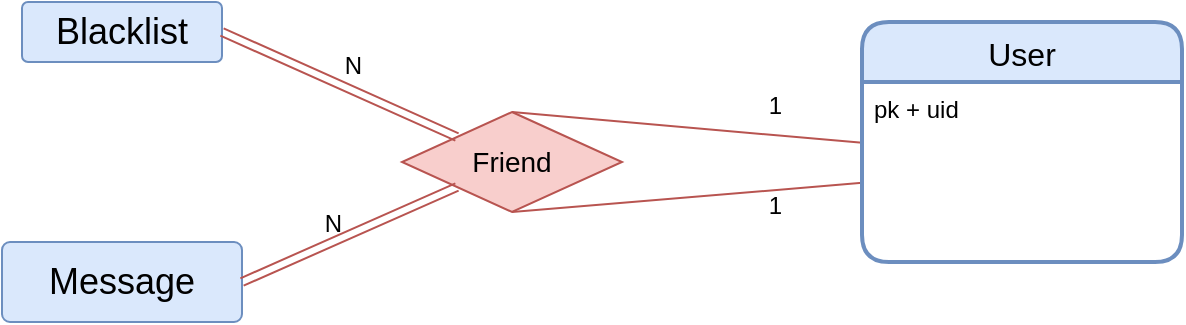 <mxfile version="14.6.13" type="device" pages="2"><diagram id="R2lEEEUBdFMjLlhIrx00" name="ER Model"><mxGraphModel dx="1350" dy="816" grid="1" gridSize="10" guides="1" tooltips="1" connect="1" arrows="1" fold="1" page="1" pageScale="1" pageWidth="850" pageHeight="1100" math="0" shadow="0" extFonts="Permanent Marker^https://fonts.googleapis.com/css?family=Permanent+Marker"><root><mxCell id="0"/><mxCell id="1" parent="0"/><mxCell id="I4NEFQ9RQVwKD7HwCRN8-28" value="&lt;font style=&quot;font-size: 14px&quot;&gt;Friend&lt;/font&gt;" style="shape=rhombus;perimeter=rhombusPerimeter;whiteSpace=wrap;html=1;align=center;fillColor=#f8cecc;strokeColor=#b85450;" parent="1" vertex="1"><mxGeometry x="340" y="265" width="110" height="50" as="geometry"/></mxCell><mxCell id="I4NEFQ9RQVwKD7HwCRN8-29" value="" style="endArrow=none;html=1;rounded=0;entryX=0.001;entryY=0.338;entryDx=0;entryDy=0;exitX=0.5;exitY=0;exitDx=0;exitDy=0;fillColor=#f8cecc;strokeColor=#b85450;entryPerimeter=0;" parent="1" source="I4NEFQ9RQVwKD7HwCRN8-28" target="ks730YYq7tZggRtnGPgR-2" edge="1"><mxGeometry relative="1" as="geometry"><mxPoint x="220" y="290" as="sourcePoint"/><mxPoint x="520" y="280" as="targetPoint"/></mxGeometry></mxCell><mxCell id="I4NEFQ9RQVwKD7HwCRN8-30" value="1" style="resizable=0;html=1;align=right;verticalAlign=bottom;" parent="I4NEFQ9RQVwKD7HwCRN8-29" connectable="0" vertex="1"><mxGeometry x="1" relative="1" as="geometry"><mxPoint x="-40" y="-10" as="offset"/></mxGeometry></mxCell><mxCell id="I4NEFQ9RQVwKD7HwCRN8-31" value="" style="endArrow=none;html=1;rounded=0;entryX=0.001;entryY=0.56;entryDx=0;entryDy=0;exitX=0.5;exitY=1;exitDx=0;exitDy=0;fillColor=#f8cecc;strokeColor=#b85450;entryPerimeter=0;" parent="1" source="I4NEFQ9RQVwKD7HwCRN8-28" target="ks730YYq7tZggRtnGPgR-2" edge="1"><mxGeometry relative="1" as="geometry"><mxPoint x="210" y="280" as="sourcePoint"/><mxPoint x="520" y="300" as="targetPoint"/></mxGeometry></mxCell><mxCell id="I4NEFQ9RQVwKD7HwCRN8-32" value="1" style="resizable=0;html=1;align=right;verticalAlign=bottom;" parent="I4NEFQ9RQVwKD7HwCRN8-31" connectable="0" vertex="1"><mxGeometry x="1" relative="1" as="geometry"><mxPoint x="-40" y="20" as="offset"/></mxGeometry></mxCell><mxCell id="I4NEFQ9RQVwKD7HwCRN8-34" value="&lt;font style=&quot;font-size: 18px&quot;&gt;Message&lt;/font&gt;" style="rounded=1;arcSize=10;whiteSpace=wrap;html=1;align=center;fillColor=#dae8fc;strokeColor=#6c8ebf;" parent="1" vertex="1"><mxGeometry x="140" y="330" width="120" height="40" as="geometry"/></mxCell><mxCell id="I4NEFQ9RQVwKD7HwCRN8-35" value="" style="shape=link;html=1;rounded=0;exitX=1;exitY=0.5;exitDx=0;exitDy=0;entryX=0;entryY=1;entryDx=0;entryDy=0;fillColor=#f8cecc;strokeColor=#b85450;" parent="1" source="I4NEFQ9RQVwKD7HwCRN8-34" target="I4NEFQ9RQVwKD7HwCRN8-28" edge="1"><mxGeometry relative="1" as="geometry"><mxPoint x="220" y="290" as="sourcePoint"/><mxPoint x="380" y="290" as="targetPoint"/></mxGeometry></mxCell><mxCell id="I4NEFQ9RQVwKD7HwCRN8-36" value="N" style="resizable=0;html=1;align=right;verticalAlign=bottom;" parent="I4NEFQ9RQVwKD7HwCRN8-35" connectable="0" vertex="1"><mxGeometry x="1" relative="1" as="geometry"><mxPoint x="-57" y="27" as="offset"/></mxGeometry></mxCell><mxCell id="I4NEFQ9RQVwKD7HwCRN8-37" value="&lt;font style=&quot;font-size: 18px&quot;&gt;Blacklist&lt;/font&gt;" style="rounded=1;arcSize=10;whiteSpace=wrap;html=1;align=center;fillColor=#dae8fc;strokeColor=#6c8ebf;" parent="1" vertex="1"><mxGeometry x="150" y="210" width="100" height="30" as="geometry"/></mxCell><mxCell id="I4NEFQ9RQVwKD7HwCRN8-38" value="" style="shape=link;html=1;rounded=0;exitX=1;exitY=0.5;exitDx=0;exitDy=0;entryX=0;entryY=0;entryDx=0;entryDy=0;fillColor=#f8cecc;strokeColor=#b85450;" parent="1" source="I4NEFQ9RQVwKD7HwCRN8-37" target="I4NEFQ9RQVwKD7HwCRN8-28" edge="1"><mxGeometry relative="1" as="geometry"><mxPoint x="250" y="317.5" as="sourcePoint"/><mxPoint x="357.5" y="260" as="targetPoint"/></mxGeometry></mxCell><mxCell id="I4NEFQ9RQVwKD7HwCRN8-39" value="N" style="resizable=0;html=1;align=right;verticalAlign=bottom;" parent="I4NEFQ9RQVwKD7HwCRN8-38" connectable="0" vertex="1"><mxGeometry x="1" relative="1" as="geometry"><mxPoint x="-47" y="-27" as="offset"/></mxGeometry></mxCell><mxCell id="ks730YYq7tZggRtnGPgR-1" value="User" style="swimlane;childLayout=stackLayout;horizontal=1;startSize=30;horizontalStack=0;rounded=1;fontSize=16;fontStyle=0;strokeWidth=2;resizeParent=0;resizeLast=1;shadow=0;dashed=0;align=center;fillColor=#dae8fc;strokeColor=#6c8ebf;" parent="1" vertex="1"><mxGeometry x="570" y="220" width="160" height="120" as="geometry"/></mxCell><mxCell id="ks730YYq7tZggRtnGPgR-2" value="pk + uid" style="align=left;strokeColor=none;fillColor=none;spacingLeft=4;fontSize=12;verticalAlign=top;resizable=0;rotatable=0;part=1;" parent="ks730YYq7tZggRtnGPgR-1" vertex="1"><mxGeometry y="30" width="160" height="90" as="geometry"/></mxCell></root></mxGraphModel></diagram><diagram id="WLI3l2U4-Rf6LB4kQW3G" name="ER Schema"><mxGraphModel dx="771" dy="466" grid="1" gridSize="10" guides="1" tooltips="1" connect="1" arrows="1" fold="1" page="1" pageScale="1" pageWidth="1600" pageHeight="900" math="0" shadow="0"><root><mxCell id="SqvDtNN-VOSwABpY2w20-0"/><mxCell id="SqvDtNN-VOSwABpY2w20-1" parent="SqvDtNN-VOSwABpY2w20-0"/><mxCell id="NcbgrvJCh0gBuZlMUutp-0" value="User" style="shape=table;startSize=30;container=1;collapsible=1;childLayout=tableLayout;fixedRows=1;rowLines=0;fontStyle=1;align=center;resizeLast=1;fontSize=16;fillColor=#dae8fc;strokeColor=#6c8ebf;" parent="SqvDtNN-VOSwABpY2w20-1" vertex="1"><mxGeometry x="600" y="310" width="180" height="280" as="geometry"/></mxCell><mxCell id="NcbgrvJCh0gBuZlMUutp-1" value="" style="shape=partialRectangle;collapsible=0;dropTarget=0;pointerEvents=0;fillColor=none;top=0;left=0;bottom=1;right=0;points=[[0,0.5],[1,0.5]];portConstraint=eastwest;" parent="NcbgrvJCh0gBuZlMUutp-0" vertex="1"><mxGeometry y="30" width="180" height="30" as="geometry"/></mxCell><mxCell id="NcbgrvJCh0gBuZlMUutp-2" value="PK" style="shape=partialRectangle;connectable=0;fillColor=none;top=0;left=0;bottom=0;right=0;fontStyle=1;overflow=hidden;" parent="NcbgrvJCh0gBuZlMUutp-1" vertex="1"><mxGeometry width="30" height="30" as="geometry"/></mxCell><mxCell id="NcbgrvJCh0gBuZlMUutp-3" value="u_id" style="shape=partialRectangle;connectable=0;fillColor=none;top=0;left=0;bottom=0;right=0;align=left;spacingLeft=6;fontStyle=5;overflow=hidden;" parent="NcbgrvJCh0gBuZlMUutp-1" vertex="1"><mxGeometry x="30" width="150" height="30" as="geometry"/></mxCell><mxCell id="NcbgrvJCh0gBuZlMUutp-4" value="" style="shape=partialRectangle;collapsible=0;dropTarget=0;pointerEvents=0;fillColor=none;top=0;left=0;bottom=0;right=0;points=[[0,0.5],[1,0.5]];portConstraint=eastwest;" parent="NcbgrvJCh0gBuZlMUutp-0" vertex="1"><mxGeometry y="60" width="180" height="30" as="geometry"/></mxCell><mxCell id="NcbgrvJCh0gBuZlMUutp-5" value="" style="shape=partialRectangle;connectable=0;fillColor=none;top=0;left=0;bottom=0;right=0;editable=1;overflow=hidden;" parent="NcbgrvJCh0gBuZlMUutp-4" vertex="1"><mxGeometry width="30" height="30" as="geometry"/></mxCell><mxCell id="NcbgrvJCh0gBuZlMUutp-6" value="profile" style="shape=partialRectangle;connectable=0;fillColor=none;top=0;left=0;bottom=0;right=0;align=left;spacingLeft=6;overflow=hidden;" parent="NcbgrvJCh0gBuZlMUutp-4" vertex="1"><mxGeometry x="30" width="150" height="30" as="geometry"/></mxCell><mxCell id="NcbgrvJCh0gBuZlMUutp-16" value="" style="shape=partialRectangle;collapsible=0;dropTarget=0;pointerEvents=0;fillColor=none;top=0;left=0;bottom=0;right=0;points=[[0,0.5],[1,0.5]];portConstraint=eastwest;" parent="NcbgrvJCh0gBuZlMUutp-0" vertex="1"><mxGeometry y="90" width="180" height="30" as="geometry"/></mxCell><mxCell id="NcbgrvJCh0gBuZlMUutp-17" value="" style="shape=partialRectangle;connectable=0;fillColor=none;top=0;left=0;bottom=0;right=0;editable=1;overflow=hidden;" parent="NcbgrvJCh0gBuZlMUutp-16" vertex="1"><mxGeometry width="30" height="30" as="geometry"/></mxCell><mxCell id="NcbgrvJCh0gBuZlMUutp-18" value="gender" style="shape=partialRectangle;connectable=0;fillColor=none;top=0;left=0;bottom=0;right=0;align=left;spacingLeft=6;overflow=hidden;" parent="NcbgrvJCh0gBuZlMUutp-16" vertex="1"><mxGeometry x="30" width="150" height="30" as="geometry"/></mxCell><mxCell id="NcbgrvJCh0gBuZlMUutp-7" value="" style="shape=partialRectangle;collapsible=0;dropTarget=0;pointerEvents=0;fillColor=none;top=0;left=0;bottom=0;right=0;points=[[0,0.5],[1,0.5]];portConstraint=eastwest;" parent="NcbgrvJCh0gBuZlMUutp-0" vertex="1"><mxGeometry y="120" width="180" height="30" as="geometry"/></mxCell><mxCell id="NcbgrvJCh0gBuZlMUutp-8" value="" style="shape=partialRectangle;connectable=0;fillColor=none;top=0;left=0;bottom=0;right=0;editable=1;overflow=hidden;" parent="NcbgrvJCh0gBuZlMUutp-7" vertex="1"><mxGeometry width="30" height="30" as="geometry"/></mxCell><mxCell id="NcbgrvJCh0gBuZlMUutp-9" value="email" style="shape=partialRectangle;connectable=0;fillColor=none;top=0;left=0;bottom=0;right=0;align=left;spacingLeft=6;overflow=hidden;" parent="NcbgrvJCh0gBuZlMUutp-7" vertex="1"><mxGeometry x="30" width="150" height="30" as="geometry"/></mxCell><mxCell id="NcbgrvJCh0gBuZlMUutp-10" value="" style="shape=partialRectangle;collapsible=0;dropTarget=0;pointerEvents=0;fillColor=none;top=0;left=0;bottom=0;right=0;points=[[0,0.5],[1,0.5]];portConstraint=eastwest;" parent="NcbgrvJCh0gBuZlMUutp-0" vertex="1"><mxGeometry y="150" width="180" height="30" as="geometry"/></mxCell><mxCell id="NcbgrvJCh0gBuZlMUutp-11" value="" style="shape=partialRectangle;connectable=0;fillColor=none;top=0;left=0;bottom=0;right=0;editable=1;overflow=hidden;" parent="NcbgrvJCh0gBuZlMUutp-10" vertex="1"><mxGeometry width="30" height="30" as="geometry"/></mxCell><mxCell id="NcbgrvJCh0gBuZlMUutp-12" value="password" style="shape=partialRectangle;connectable=0;fillColor=none;top=0;left=0;bottom=0;right=0;align=left;spacingLeft=6;overflow=hidden;" parent="NcbgrvJCh0gBuZlMUutp-10" vertex="1"><mxGeometry x="30" width="150" height="30" as="geometry"/></mxCell><mxCell id="NcbgrvJCh0gBuZlMUutp-256" value="" style="shape=partialRectangle;collapsible=0;dropTarget=0;pointerEvents=0;fillColor=none;top=0;left=0;bottom=0;right=0;points=[[0,0.5],[1,0.5]];portConstraint=eastwest;" parent="NcbgrvJCh0gBuZlMUutp-0" vertex="1"><mxGeometry y="180" width="180" height="30" as="geometry"/></mxCell><mxCell id="NcbgrvJCh0gBuZlMUutp-257" value="" style="shape=partialRectangle;connectable=0;fillColor=none;top=0;left=0;bottom=0;right=0;editable=1;overflow=hidden;" parent="NcbgrvJCh0gBuZlMUutp-256" vertex="1"><mxGeometry width="30" height="30" as="geometry"/></mxCell><mxCell id="NcbgrvJCh0gBuZlMUutp-258" value="brith" style="shape=partialRectangle;connectable=0;fillColor=none;top=0;left=0;bottom=0;right=0;align=left;spacingLeft=6;overflow=hidden;" parent="NcbgrvJCh0gBuZlMUutp-256" vertex="1"><mxGeometry x="30" width="150" height="30" as="geometry"/></mxCell><mxCell id="NcbgrvJCh0gBuZlMUutp-259" value="" style="shape=partialRectangle;collapsible=0;dropTarget=0;pointerEvents=0;fillColor=none;top=0;left=0;bottom=0;right=0;points=[[0,0.5],[1,0.5]];portConstraint=eastwest;" parent="NcbgrvJCh0gBuZlMUutp-0" vertex="1"><mxGeometry y="210" width="180" height="30" as="geometry"/></mxCell><mxCell id="NcbgrvJCh0gBuZlMUutp-260" value="" style="shape=partialRectangle;connectable=0;fillColor=none;top=0;left=0;bottom=0;right=0;editable=1;overflow=hidden;" parent="NcbgrvJCh0gBuZlMUutp-259" vertex="1"><mxGeometry width="30" height="30" as="geometry"/></mxCell><mxCell id="NcbgrvJCh0gBuZlMUutp-261" value="active_time" style="shape=partialRectangle;connectable=0;fillColor=none;top=0;left=0;bottom=0;right=0;align=left;spacingLeft=6;overflow=hidden;" parent="NcbgrvJCh0gBuZlMUutp-259" vertex="1"><mxGeometry x="30" width="150" height="30" as="geometry"/></mxCell><mxCell id="NcbgrvJCh0gBuZlMUutp-19" value="" style="shape=partialRectangle;collapsible=0;dropTarget=0;pointerEvents=0;fillColor=none;top=0;left=0;bottom=0;right=0;points=[[0,0.5],[1,0.5]];portConstraint=eastwest;" parent="NcbgrvJCh0gBuZlMUutp-0" vertex="1"><mxGeometry y="240" width="180" height="30" as="geometry"/></mxCell><mxCell id="NcbgrvJCh0gBuZlMUutp-20" value="" style="shape=partialRectangle;connectable=0;fillColor=none;top=0;left=0;bottom=0;right=0;editable=1;overflow=hidden;" parent="NcbgrvJCh0gBuZlMUutp-19" vertex="1"><mxGeometry width="30" height="30" as="geometry"/></mxCell><mxCell id="NcbgrvJCh0gBuZlMUutp-21" value="wishing" style="shape=partialRectangle;connectable=0;fillColor=none;top=0;left=0;bottom=0;right=0;align=left;spacingLeft=6;overflow=hidden;" parent="NcbgrvJCh0gBuZlMUutp-19" vertex="1"><mxGeometry x="30" width="150" height="30" as="geometry"/></mxCell><mxCell id="NcbgrvJCh0gBuZlMUutp-64" value="Message" style="shape=table;startSize=30;container=1;collapsible=1;childLayout=tableLayout;fixedRows=1;rowLines=0;fontStyle=1;align=center;resizeLast=1;fontSize=16;fillColor=#dae8fc;strokeColor=#6c8ebf;" parent="SqvDtNN-VOSwABpY2w20-1" vertex="1"><mxGeometry x="90" y="520" width="180" height="280" as="geometry"/></mxCell><mxCell id="NcbgrvJCh0gBuZlMUutp-65" value="" style="shape=partialRectangle;collapsible=0;dropTarget=0;pointerEvents=0;fillColor=none;top=0;left=0;bottom=1;right=0;points=[[0,0.5],[1,0.5]];portConstraint=eastwest;" parent="NcbgrvJCh0gBuZlMUutp-64" vertex="1"><mxGeometry y="30" width="180" height="30" as="geometry"/></mxCell><mxCell id="NcbgrvJCh0gBuZlMUutp-66" value="PK1" style="shape=partialRectangle;connectable=0;fillColor=none;top=0;left=0;bottom=0;right=0;fontStyle=1;overflow=hidden;" parent="NcbgrvJCh0gBuZlMUutp-65" vertex="1"><mxGeometry width="40" height="30" as="geometry"/></mxCell><mxCell id="NcbgrvJCh0gBuZlMUutp-67" value="u_id_from" style="shape=partialRectangle;connectable=0;fillColor=none;top=0;left=0;bottom=0;right=0;align=left;spacingLeft=6;fontStyle=5;overflow=hidden;" parent="NcbgrvJCh0gBuZlMUutp-65" vertex="1"><mxGeometry x="40" width="140" height="30" as="geometry"/></mxCell><mxCell id="NcbgrvJCh0gBuZlMUutp-80" value="" style="shape=partialRectangle;collapsible=0;dropTarget=0;pointerEvents=0;fillColor=none;top=0;left=0;bottom=1;right=0;points=[[0,0.5],[1,0.5]];portConstraint=eastwest;" parent="NcbgrvJCh0gBuZlMUutp-64" vertex="1"><mxGeometry y="60" width="180" height="30" as="geometry"/></mxCell><mxCell id="NcbgrvJCh0gBuZlMUutp-81" value="PK2" style="shape=partialRectangle;connectable=0;fillColor=none;top=0;left=0;bottom=0;right=0;fontStyle=1;overflow=hidden;" parent="NcbgrvJCh0gBuZlMUutp-80" vertex="1"><mxGeometry width="40" height="30" as="geometry"/></mxCell><mxCell id="NcbgrvJCh0gBuZlMUutp-82" value="u_id_to" style="shape=partialRectangle;connectable=0;fillColor=none;top=0;left=0;bottom=0;right=0;align=left;spacingLeft=6;fontStyle=5;overflow=hidden;" parent="NcbgrvJCh0gBuZlMUutp-80" vertex="1"><mxGeometry x="40" width="140" height="30" as="geometry"/></mxCell><mxCell id="NcbgrvJCh0gBuZlMUutp-68" value="" style="shape=partialRectangle;collapsible=0;dropTarget=0;pointerEvents=0;fillColor=none;top=0;left=0;bottom=0;right=0;points=[[0,0.5],[1,0.5]];portConstraint=eastwest;" parent="NcbgrvJCh0gBuZlMUutp-64" vertex="1"><mxGeometry y="90" width="180" height="30" as="geometry"/></mxCell><mxCell id="NcbgrvJCh0gBuZlMUutp-69" value="" style="shape=partialRectangle;connectable=0;fillColor=none;top=0;left=0;bottom=0;right=0;editable=1;overflow=hidden;" parent="NcbgrvJCh0gBuZlMUutp-68" vertex="1"><mxGeometry width="40" height="30" as="geometry"/></mxCell><mxCell id="NcbgrvJCh0gBuZlMUutp-70" value="content" style="shape=partialRectangle;connectable=0;fillColor=none;top=0;left=0;bottom=0;right=0;align=left;spacingLeft=6;overflow=hidden;" parent="NcbgrvJCh0gBuZlMUutp-68" vertex="1"><mxGeometry x="40" width="140" height="30" as="geometry"/></mxCell><mxCell id="NcbgrvJCh0gBuZlMUutp-71" value="" style="shape=partialRectangle;collapsible=0;dropTarget=0;pointerEvents=0;fillColor=none;top=0;left=0;bottom=0;right=0;points=[[0,0.5],[1,0.5]];portConstraint=eastwest;" parent="NcbgrvJCh0gBuZlMUutp-64" vertex="1"><mxGeometry y="120" width="180" height="30" as="geometry"/></mxCell><mxCell id="NcbgrvJCh0gBuZlMUutp-72" value="" style="shape=partialRectangle;connectable=0;fillColor=none;top=0;left=0;bottom=0;right=0;editable=1;overflow=hidden;" parent="NcbgrvJCh0gBuZlMUutp-71" vertex="1"><mxGeometry width="40" height="30" as="geometry"/></mxCell><mxCell id="NcbgrvJCh0gBuZlMUutp-73" value="type" style="shape=partialRectangle;connectable=0;fillColor=none;top=0;left=0;bottom=0;right=0;align=left;spacingLeft=6;overflow=hidden;" parent="NcbgrvJCh0gBuZlMUutp-71" vertex="1"><mxGeometry x="40" width="140" height="30" as="geometry"/></mxCell><mxCell id="NcbgrvJCh0gBuZlMUutp-74" value="" style="shape=partialRectangle;collapsible=0;dropTarget=0;pointerEvents=0;fillColor=none;top=0;left=0;bottom=0;right=0;points=[[0,0.5],[1,0.5]];portConstraint=eastwest;" parent="NcbgrvJCh0gBuZlMUutp-64" vertex="1"><mxGeometry y="150" width="180" height="30" as="geometry"/></mxCell><mxCell id="NcbgrvJCh0gBuZlMUutp-75" value="" style="shape=partialRectangle;connectable=0;fillColor=none;top=0;left=0;bottom=0;right=0;editable=1;overflow=hidden;" parent="NcbgrvJCh0gBuZlMUutp-74" vertex="1"><mxGeometry width="40" height="30" as="geometry"/></mxCell><mxCell id="NcbgrvJCh0gBuZlMUutp-76" value="read" style="shape=partialRectangle;connectable=0;fillColor=none;top=0;left=0;bottom=0;right=0;align=left;spacingLeft=6;overflow=hidden;" parent="NcbgrvJCh0gBuZlMUutp-74" vertex="1"><mxGeometry x="40" width="140" height="30" as="geometry"/></mxCell><mxCell id="NcbgrvJCh0gBuZlMUutp-86" value="" style="shape=partialRectangle;collapsible=0;dropTarget=0;pointerEvents=0;fillColor=none;top=0;left=0;bottom=0;right=0;points=[[0,0.5],[1,0.5]];portConstraint=eastwest;" parent="NcbgrvJCh0gBuZlMUutp-64" vertex="1"><mxGeometry y="180" width="180" height="30" as="geometry"/></mxCell><mxCell id="NcbgrvJCh0gBuZlMUutp-87" value="" style="shape=partialRectangle;connectable=0;fillColor=none;top=0;left=0;bottom=0;right=0;editable=1;overflow=hidden;" parent="NcbgrvJCh0gBuZlMUutp-86" vertex="1"><mxGeometry width="40" height="30" as="geometry"/></mxCell><mxCell id="NcbgrvJCh0gBuZlMUutp-88" value="time" style="shape=partialRectangle;connectable=0;fillColor=none;top=0;left=0;bottom=0;right=0;align=left;spacingLeft=6;overflow=hidden;" parent="NcbgrvJCh0gBuZlMUutp-86" vertex="1"><mxGeometry x="40" width="140" height="30" as="geometry"/></mxCell><mxCell id="NcbgrvJCh0gBuZlMUutp-89" value="" style="shape=partialRectangle;collapsible=0;dropTarget=0;pointerEvents=0;fillColor=none;top=0;left=0;bottom=0;right=0;points=[[0,0.5],[1,0.5]];portConstraint=eastwest;" parent="NcbgrvJCh0gBuZlMUutp-64" vertex="1"><mxGeometry y="210" width="180" height="30" as="geometry"/></mxCell><mxCell id="NcbgrvJCh0gBuZlMUutp-90" value="" style="shape=partialRectangle;connectable=0;fillColor=none;top=0;left=0;bottom=0;right=0;editable=1;overflow=hidden;" parent="NcbgrvJCh0gBuZlMUutp-89" vertex="1"><mxGeometry width="40" height="30" as="geometry"/></mxCell><mxCell id="NcbgrvJCh0gBuZlMUutp-91" value="emotion_from" style="shape=partialRectangle;connectable=0;fillColor=none;top=0;left=0;bottom=0;right=0;align=left;spacingLeft=6;overflow=hidden;" parent="NcbgrvJCh0gBuZlMUutp-89" vertex="1"><mxGeometry x="40" width="140" height="30" as="geometry"/></mxCell><mxCell id="NcbgrvJCh0gBuZlMUutp-92" value="" style="shape=partialRectangle;collapsible=0;dropTarget=0;pointerEvents=0;fillColor=none;top=0;left=0;bottom=0;right=0;points=[[0,0.5],[1,0.5]];portConstraint=eastwest;" parent="NcbgrvJCh0gBuZlMUutp-64" vertex="1"><mxGeometry y="240" width="180" height="30" as="geometry"/></mxCell><mxCell id="NcbgrvJCh0gBuZlMUutp-93" value="" style="shape=partialRectangle;connectable=0;fillColor=none;top=0;left=0;bottom=0;right=0;editable=1;overflow=hidden;" parent="NcbgrvJCh0gBuZlMUutp-92" vertex="1"><mxGeometry width="40" height="30" as="geometry"/></mxCell><mxCell id="NcbgrvJCh0gBuZlMUutp-94" value="emotion_to" style="shape=partialRectangle;connectable=0;fillColor=none;top=0;left=0;bottom=0;right=0;align=left;spacingLeft=6;overflow=hidden;" parent="NcbgrvJCh0gBuZlMUutp-92" vertex="1"><mxGeometry x="40" width="140" height="30" as="geometry"/></mxCell><mxCell id="NcbgrvJCh0gBuZlMUutp-83" style="edgeStyle=orthogonalEdgeStyle;rounded=0;orthogonalLoop=1;jettySize=auto;html=1;entryX=1.004;entryY=0.044;entryDx=0;entryDy=0;entryPerimeter=0;fontSize=16;" parent="SqvDtNN-VOSwABpY2w20-1" source="NcbgrvJCh0gBuZlMUutp-1" target="EpBw1CLNG8xyuGOR39RQ-22" edge="1"><mxGeometry relative="1" as="geometry"><mxPoint x="539.28" y="346.72" as="targetPoint"/></mxGeometry></mxCell><mxCell id="NcbgrvJCh0gBuZlMUutp-84" style="edgeStyle=orthogonalEdgeStyle;rounded=0;orthogonalLoop=1;jettySize=auto;html=1;fontSize=16;entryX=1.004;entryY=0.097;entryDx=0;entryDy=0;entryPerimeter=0;" parent="SqvDtNN-VOSwABpY2w20-1" source="NcbgrvJCh0gBuZlMUutp-1" target="EpBw1CLNG8xyuGOR39RQ-22" edge="1"><mxGeometry relative="1" as="geometry"><mxPoint x="540.18" y="361.3" as="targetPoint"/></mxGeometry></mxCell><mxCell id="NcbgrvJCh0gBuZlMUutp-85" style="edgeStyle=orthogonalEdgeStyle;rounded=0;orthogonalLoop=1;jettySize=auto;html=1;entryX=1;entryY=0.5;entryDx=0;entryDy=0;fontSize=16;exitX=0;exitY=0.5;exitDx=0;exitDy=0;" parent="SqvDtNN-VOSwABpY2w20-1" source="EpBw1CLNG8xyuGOR39RQ-26" target="NcbgrvJCh0gBuZlMUutp-80" edge="1"><mxGeometry relative="1" as="geometry"><mxPoint x="360" y="355" as="sourcePoint"/><Array as="points"><mxPoint x="340" y="415"/><mxPoint x="340" y="595"/></Array></mxGeometry></mxCell><mxCell id="NcbgrvJCh0gBuZlMUutp-95" value="Blacklist" style="shape=table;startSize=30;container=1;collapsible=1;childLayout=tableLayout;fixedRows=1;rowLines=0;fontStyle=1;align=center;resizeLast=1;fontSize=16;fillColor=#dae8fc;strokeColor=#6c8ebf;" parent="SqvDtNN-VOSwABpY2w20-1" vertex="1"><mxGeometry x="90" y="340" width="180" height="160" as="geometry"/></mxCell><mxCell id="EpBw1CLNG8xyuGOR39RQ-38" value="" style="shape=partialRectangle;collapsible=0;dropTarget=0;pointerEvents=0;fillColor=none;top=0;left=0;bottom=1;right=0;points=[[0,0.5],[1,0.5]];portConstraint=eastwest;" vertex="1" parent="NcbgrvJCh0gBuZlMUutp-95"><mxGeometry y="30" width="180" height="30" as="geometry"/></mxCell><mxCell id="EpBw1CLNG8xyuGOR39RQ-39" value="PK1" style="shape=partialRectangle;connectable=0;fillColor=none;top=0;left=0;bottom=0;right=0;fontStyle=1;overflow=hidden;" vertex="1" parent="EpBw1CLNG8xyuGOR39RQ-38"><mxGeometry width="40" height="30" as="geometry"/></mxCell><mxCell id="EpBw1CLNG8xyuGOR39RQ-40" value="u_id_from" style="shape=partialRectangle;connectable=0;fillColor=none;top=0;left=0;bottom=0;right=0;align=left;spacingLeft=6;fontStyle=5;overflow=hidden;" vertex="1" parent="EpBw1CLNG8xyuGOR39RQ-38"><mxGeometry x="40" width="140" height="30" as="geometry"/></mxCell><mxCell id="NcbgrvJCh0gBuZlMUutp-96" value="" style="shape=partialRectangle;collapsible=0;dropTarget=0;pointerEvents=0;fillColor=none;top=0;left=0;bottom=1;right=0;points=[[0,0.5],[1,0.5]];portConstraint=eastwest;" parent="NcbgrvJCh0gBuZlMUutp-95" vertex="1"><mxGeometry y="60" width="180" height="30" as="geometry"/></mxCell><mxCell id="NcbgrvJCh0gBuZlMUutp-97" value="PK2" style="shape=partialRectangle;connectable=0;fillColor=none;top=0;left=0;bottom=0;right=0;fontStyle=1;overflow=hidden;" parent="NcbgrvJCh0gBuZlMUutp-96" vertex="1"><mxGeometry width="40" height="30" as="geometry"/></mxCell><mxCell id="NcbgrvJCh0gBuZlMUutp-98" value="u_id_to" style="shape=partialRectangle;connectable=0;fillColor=none;top=0;left=0;bottom=0;right=0;align=left;spacingLeft=6;fontStyle=5;overflow=hidden;" parent="NcbgrvJCh0gBuZlMUutp-96" vertex="1"><mxGeometry x="40" width="140" height="30" as="geometry"/></mxCell><mxCell id="NcbgrvJCh0gBuZlMUutp-99" value="" style="shape=partialRectangle;collapsible=0;dropTarget=0;pointerEvents=0;fillColor=none;top=0;left=0;bottom=0;right=0;points=[[0,0.5],[1,0.5]];portConstraint=eastwest;" parent="NcbgrvJCh0gBuZlMUutp-95" vertex="1"><mxGeometry y="90" width="180" height="30" as="geometry"/></mxCell><mxCell id="NcbgrvJCh0gBuZlMUutp-100" value="" style="shape=partialRectangle;connectable=0;fillColor=none;top=0;left=0;bottom=0;right=0;editable=1;overflow=hidden;" parent="NcbgrvJCh0gBuZlMUutp-99" vertex="1"><mxGeometry width="40" height="30" as="geometry"/></mxCell><mxCell id="NcbgrvJCh0gBuZlMUutp-101" value="reason" style="shape=partialRectangle;connectable=0;fillColor=none;top=0;left=0;bottom=0;right=0;align=left;spacingLeft=6;overflow=hidden;" parent="NcbgrvJCh0gBuZlMUutp-99" vertex="1"><mxGeometry x="40" width="140" height="30" as="geometry"/></mxCell><mxCell id="NcbgrvJCh0gBuZlMUutp-102" value="" style="shape=partialRectangle;collapsible=0;dropTarget=0;pointerEvents=0;fillColor=none;top=0;left=0;bottom=0;right=0;points=[[0,0.5],[1,0.5]];portConstraint=eastwest;" parent="NcbgrvJCh0gBuZlMUutp-95" vertex="1"><mxGeometry y="120" width="180" height="30" as="geometry"/></mxCell><mxCell id="NcbgrvJCh0gBuZlMUutp-103" value="" style="shape=partialRectangle;connectable=0;fillColor=none;top=0;left=0;bottom=0;right=0;editable=1;overflow=hidden;" parent="NcbgrvJCh0gBuZlMUutp-102" vertex="1"><mxGeometry width="40" height="30" as="geometry"/></mxCell><mxCell id="NcbgrvJCh0gBuZlMUutp-104" value="time" style="shape=partialRectangle;connectable=0;fillColor=none;top=0;left=0;bottom=0;right=0;align=left;spacingLeft=6;overflow=hidden;" parent="NcbgrvJCh0gBuZlMUutp-102" vertex="1"><mxGeometry x="40" width="140" height="30" as="geometry"/></mxCell><mxCell id="NcbgrvJCh0gBuZlMUutp-108" style="edgeStyle=orthogonalEdgeStyle;rounded=0;orthogonalLoop=1;jettySize=auto;html=1;fontSize=16;exitX=0;exitY=0.5;exitDx=0;exitDy=0;" parent="SqvDtNN-VOSwABpY2w20-1" source="EpBw1CLNG8xyuGOR39RQ-23" target="EpBw1CLNG8xyuGOR39RQ-38" edge="1"><mxGeometry relative="1" as="geometry"><mxPoint x="360" y="355" as="sourcePoint"/></mxGeometry></mxCell><mxCell id="NcbgrvJCh0gBuZlMUutp-109" value="Animal" style="shape=table;startSize=30;container=1;collapsible=1;childLayout=tableLayout;fixedRows=1;rowLines=0;fontStyle=1;align=center;resizeLast=1;fontSize=16;fillColor=#dae8fc;strokeColor=#6c8ebf;" parent="SqvDtNN-VOSwABpY2w20-1" vertex="1"><mxGeometry x="360" y="70" width="180" height="220" as="geometry"/></mxCell><mxCell id="NcbgrvJCh0gBuZlMUutp-110" value="" style="shape=partialRectangle;collapsible=0;dropTarget=0;pointerEvents=0;fillColor=none;top=0;left=0;bottom=1;right=0;points=[[0,0.5],[1,0.5]];portConstraint=eastwest;" parent="NcbgrvJCh0gBuZlMUutp-109" vertex="1"><mxGeometry y="30" width="180" height="30" as="geometry"/></mxCell><mxCell id="NcbgrvJCh0gBuZlMUutp-111" value="PK1" style="shape=partialRectangle;connectable=0;fillColor=none;top=0;left=0;bottom=0;right=0;fontStyle=1;overflow=hidden;" parent="NcbgrvJCh0gBuZlMUutp-110" vertex="1"><mxGeometry width="40" height="30" as="geometry"/></mxCell><mxCell id="NcbgrvJCh0gBuZlMUutp-112" value="u_id" style="shape=partialRectangle;connectable=0;fillColor=none;top=0;left=0;bottom=0;right=0;align=left;spacingLeft=6;fontStyle=5;overflow=hidden;" parent="NcbgrvJCh0gBuZlMUutp-110" vertex="1"><mxGeometry x="40" width="140" height="30" as="geometry"/></mxCell><mxCell id="NcbgrvJCh0gBuZlMUutp-122" value="" style="shape=partialRectangle;collapsible=0;dropTarget=0;pointerEvents=0;fillColor=none;top=0;left=0;bottom=1;right=0;points=[[0,0.5],[1,0.5]];portConstraint=eastwest;" parent="NcbgrvJCh0gBuZlMUutp-109" vertex="1"><mxGeometry y="60" width="180" height="30" as="geometry"/></mxCell><mxCell id="NcbgrvJCh0gBuZlMUutp-123" value="PK2" style="shape=partialRectangle;connectable=0;fillColor=none;top=0;left=0;bottom=0;right=0;fontStyle=1;overflow=hidden;" parent="NcbgrvJCh0gBuZlMUutp-122" vertex="1"><mxGeometry width="40" height="30" as="geometry"/></mxCell><mxCell id="NcbgrvJCh0gBuZlMUutp-124" value="name" style="shape=partialRectangle;connectable=0;fillColor=none;top=0;left=0;bottom=0;right=0;align=left;spacingLeft=6;fontStyle=5;overflow=hidden;" parent="NcbgrvJCh0gBuZlMUutp-122" vertex="1"><mxGeometry x="40" width="140" height="30" as="geometry"/></mxCell><mxCell id="NcbgrvJCh0gBuZlMUutp-113" value="" style="shape=partialRectangle;collapsible=0;dropTarget=0;pointerEvents=0;fillColor=none;top=0;left=0;bottom=0;right=0;points=[[0,0.5],[1,0.5]];portConstraint=eastwest;" parent="NcbgrvJCh0gBuZlMUutp-109" vertex="1"><mxGeometry y="90" width="180" height="30" as="geometry"/></mxCell><mxCell id="NcbgrvJCh0gBuZlMUutp-114" value="" style="shape=partialRectangle;connectable=0;fillColor=none;top=0;left=0;bottom=0;right=0;editable=1;overflow=hidden;" parent="NcbgrvJCh0gBuZlMUutp-113" vertex="1"><mxGeometry width="40" height="30" as="geometry"/></mxCell><mxCell id="NcbgrvJCh0gBuZlMUutp-115" value="type" style="shape=partialRectangle;connectable=0;fillColor=none;top=0;left=0;bottom=0;right=0;align=left;spacingLeft=6;overflow=hidden;" parent="NcbgrvJCh0gBuZlMUutp-113" vertex="1"><mxGeometry x="40" width="140" height="30" as="geometry"/></mxCell><mxCell id="NcbgrvJCh0gBuZlMUutp-162" value="" style="shape=partialRectangle;collapsible=0;dropTarget=0;pointerEvents=0;fillColor=none;top=0;left=0;bottom=0;right=0;points=[[0,0.5],[1,0.5]];portConstraint=eastwest;" parent="NcbgrvJCh0gBuZlMUutp-109" vertex="1"><mxGeometry y="120" width="180" height="30" as="geometry"/></mxCell><mxCell id="NcbgrvJCh0gBuZlMUutp-163" value="" style="shape=partialRectangle;connectable=0;fillColor=none;top=0;left=0;bottom=0;right=0;editable=1;overflow=hidden;" parent="NcbgrvJCh0gBuZlMUutp-162" vertex="1"><mxGeometry width="40" height="30" as="geometry"/></mxCell><mxCell id="NcbgrvJCh0gBuZlMUutp-164" value="color" style="shape=partialRectangle;connectable=0;fillColor=none;top=0;left=0;bottom=0;right=0;align=left;spacingLeft=6;overflow=hidden;" parent="NcbgrvJCh0gBuZlMUutp-162" vertex="1"><mxGeometry x="40" width="140" height="30" as="geometry"/></mxCell><mxCell id="NcbgrvJCh0gBuZlMUutp-116" value="" style="shape=partialRectangle;collapsible=0;dropTarget=0;pointerEvents=0;fillColor=none;top=0;left=0;bottom=0;right=0;points=[[0,0.5],[1,0.5]];portConstraint=eastwest;" parent="NcbgrvJCh0gBuZlMUutp-109" vertex="1"><mxGeometry y="150" width="180" height="30" as="geometry"/></mxCell><mxCell id="NcbgrvJCh0gBuZlMUutp-117" value="" style="shape=partialRectangle;connectable=0;fillColor=none;top=0;left=0;bottom=0;right=0;editable=1;overflow=hidden;" parent="NcbgrvJCh0gBuZlMUutp-116" vertex="1"><mxGeometry width="40" height="30" as="geometry"/></mxCell><mxCell id="NcbgrvJCh0gBuZlMUutp-118" value="saturation" style="shape=partialRectangle;connectable=0;fillColor=none;top=0;left=0;bottom=0;right=0;align=left;spacingLeft=6;overflow=hidden;" parent="NcbgrvJCh0gBuZlMUutp-116" vertex="1"><mxGeometry x="40" width="140" height="30" as="geometry"/></mxCell><mxCell id="NcbgrvJCh0gBuZlMUutp-119" value="" style="shape=partialRectangle;collapsible=0;dropTarget=0;pointerEvents=0;fillColor=none;top=0;left=0;bottom=0;right=0;points=[[0,0.5],[1,0.5]];portConstraint=eastwest;" parent="NcbgrvJCh0gBuZlMUutp-109" vertex="1"><mxGeometry y="180" width="180" height="30" as="geometry"/></mxCell><mxCell id="NcbgrvJCh0gBuZlMUutp-120" value="" style="shape=partialRectangle;connectable=0;fillColor=none;top=0;left=0;bottom=0;right=0;editable=1;overflow=hidden;" parent="NcbgrvJCh0gBuZlMUutp-119" vertex="1"><mxGeometry width="40" height="30" as="geometry"/></mxCell><mxCell id="NcbgrvJCh0gBuZlMUutp-121" value="feel" style="shape=partialRectangle;connectable=0;fillColor=none;top=0;left=0;bottom=0;right=0;align=left;spacingLeft=6;overflow=hidden;" parent="NcbgrvJCh0gBuZlMUutp-119" vertex="1"><mxGeometry x="40" width="140" height="30" as="geometry"/></mxCell><mxCell id="NcbgrvJCh0gBuZlMUutp-125" style="edgeStyle=orthogonalEdgeStyle;rounded=0;orthogonalLoop=1;jettySize=auto;html=1;entryX=1;entryY=0.5;entryDx=0;entryDy=0;fontSize=16;" parent="SqvDtNN-VOSwABpY2w20-1" source="NcbgrvJCh0gBuZlMUutp-1" target="NcbgrvJCh0gBuZlMUutp-110" edge="1"><mxGeometry relative="1" as="geometry"/></mxCell><mxCell id="NcbgrvJCh0gBuZlMUutp-126" value="Accessory" style="shape=table;startSize=30;container=1;collapsible=1;childLayout=tableLayout;fixedRows=1;rowLines=0;fontStyle=1;align=center;resizeLast=1;fontSize=16;fillColor=#dae8fc;strokeColor=#6c8ebf;" parent="SqvDtNN-VOSwABpY2w20-1" vertex="1"><mxGeometry x="90" y="70" width="180" height="190" as="geometry"/></mxCell><mxCell id="NcbgrvJCh0gBuZlMUutp-153" value="" style="shape=partialRectangle;collapsible=0;dropTarget=0;pointerEvents=0;fillColor=none;top=0;left=0;bottom=1;right=0;points=[[0,0.5],[1,0.5]];portConstraint=eastwest;" parent="NcbgrvJCh0gBuZlMUutp-126" vertex="1"><mxGeometry y="30" width="180" height="30" as="geometry"/></mxCell><mxCell id="NcbgrvJCh0gBuZlMUutp-154" value="PK1" style="shape=partialRectangle;connectable=0;fillColor=none;top=0;left=0;bottom=0;right=0;fontStyle=1;overflow=hidden;" parent="NcbgrvJCh0gBuZlMUutp-153" vertex="1"><mxGeometry width="40" height="30" as="geometry"/></mxCell><mxCell id="NcbgrvJCh0gBuZlMUutp-155" value="u_id" style="shape=partialRectangle;connectable=0;fillColor=none;top=0;left=0;bottom=0;right=0;align=left;spacingLeft=6;fontStyle=5;overflow=hidden;" parent="NcbgrvJCh0gBuZlMUutp-153" vertex="1"><mxGeometry x="40" width="140" height="30" as="geometry"/></mxCell><mxCell id="NcbgrvJCh0gBuZlMUutp-156" value="" style="shape=partialRectangle;collapsible=0;dropTarget=0;pointerEvents=0;fillColor=none;top=0;left=0;bottom=1;right=0;points=[[0,0.5],[1,0.5]];portConstraint=eastwest;" parent="NcbgrvJCh0gBuZlMUutp-126" vertex="1"><mxGeometry y="60" width="180" height="30" as="geometry"/></mxCell><mxCell id="NcbgrvJCh0gBuZlMUutp-157" value="PK2" style="shape=partialRectangle;connectable=0;fillColor=none;top=0;left=0;bottom=0;right=0;fontStyle=1;overflow=hidden;" parent="NcbgrvJCh0gBuZlMUutp-156" vertex="1"><mxGeometry width="40" height="30" as="geometry"/></mxCell><mxCell id="NcbgrvJCh0gBuZlMUutp-158" value="name" style="shape=partialRectangle;connectable=0;fillColor=none;top=0;left=0;bottom=0;right=0;align=left;spacingLeft=6;fontStyle=5;overflow=hidden;" parent="NcbgrvJCh0gBuZlMUutp-156" vertex="1"><mxGeometry x="40" width="140" height="30" as="geometry"/></mxCell><mxCell id="NcbgrvJCh0gBuZlMUutp-127" value="" style="shape=partialRectangle;collapsible=0;dropTarget=0;pointerEvents=0;fillColor=none;top=0;left=0;bottom=1;right=0;points=[[0,0.5],[1,0.5]];portConstraint=eastwest;" parent="NcbgrvJCh0gBuZlMUutp-126" vertex="1"><mxGeometry y="90" width="180" height="30" as="geometry"/></mxCell><mxCell id="NcbgrvJCh0gBuZlMUutp-128" value="PK3" style="shape=partialRectangle;connectable=0;fillColor=none;top=0;left=0;bottom=0;right=0;fontStyle=1;overflow=hidden;" parent="NcbgrvJCh0gBuZlMUutp-127" vertex="1"><mxGeometry width="40" height="30" as="geometry"/></mxCell><mxCell id="NcbgrvJCh0gBuZlMUutp-129" value="name" style="shape=partialRectangle;connectable=0;fillColor=none;top=0;left=0;bottom=0;right=0;align=left;spacingLeft=6;fontStyle=5;overflow=hidden;" parent="NcbgrvJCh0gBuZlMUutp-127" vertex="1"><mxGeometry x="40" width="140" height="30" as="geometry"/></mxCell><mxCell id="NcbgrvJCh0gBuZlMUutp-130" value="" style="shape=partialRectangle;collapsible=0;dropTarget=0;pointerEvents=0;fillColor=none;top=0;left=0;bottom=0;right=0;points=[[0,0.5],[1,0.5]];portConstraint=eastwest;" parent="NcbgrvJCh0gBuZlMUutp-126" vertex="1"><mxGeometry y="120" width="180" height="30" as="geometry"/></mxCell><mxCell id="NcbgrvJCh0gBuZlMUutp-131" value="" style="shape=partialRectangle;connectable=0;fillColor=none;top=0;left=0;bottom=0;right=0;editable=1;overflow=hidden;" parent="NcbgrvJCh0gBuZlMUutp-130" vertex="1"><mxGeometry width="40" height="30" as="geometry"/></mxCell><mxCell id="NcbgrvJCh0gBuZlMUutp-132" value="color" style="shape=partialRectangle;connectable=0;fillColor=none;top=0;left=0;bottom=0;right=0;align=left;spacingLeft=6;overflow=hidden;" parent="NcbgrvJCh0gBuZlMUutp-130" vertex="1"><mxGeometry x="40" width="140" height="30" as="geometry"/></mxCell><mxCell id="NcbgrvJCh0gBuZlMUutp-133" value="" style="shape=partialRectangle;collapsible=0;dropTarget=0;pointerEvents=0;fillColor=none;top=0;left=0;bottom=0;right=0;points=[[0,0.5],[1,0.5]];portConstraint=eastwest;" parent="NcbgrvJCh0gBuZlMUutp-126" vertex="1"><mxGeometry y="150" width="180" height="30" as="geometry"/></mxCell><mxCell id="NcbgrvJCh0gBuZlMUutp-134" value="" style="shape=partialRectangle;connectable=0;fillColor=none;top=0;left=0;bottom=0;right=0;editable=1;overflow=hidden;" parent="NcbgrvJCh0gBuZlMUutp-133" vertex="1"><mxGeometry width="40" height="30" as="geometry"/></mxCell><mxCell id="NcbgrvJCh0gBuZlMUutp-135" value="expire_date" style="shape=partialRectangle;connectable=0;fillColor=none;top=0;left=0;bottom=0;right=0;align=left;spacingLeft=6;overflow=hidden;" parent="NcbgrvJCh0gBuZlMUutp-133" vertex="1"><mxGeometry x="40" width="140" height="30" as="geometry"/></mxCell><mxCell id="NcbgrvJCh0gBuZlMUutp-165" style="edgeStyle=orthogonalEdgeStyle;rounded=0;orthogonalLoop=1;jettySize=auto;html=1;entryX=1;entryY=0.5;entryDx=0;entryDy=0;fontSize=16;" parent="SqvDtNN-VOSwABpY2w20-1" source="NcbgrvJCh0gBuZlMUutp-110" target="NcbgrvJCh0gBuZlMUutp-153" edge="1"><mxGeometry relative="1" as="geometry"/></mxCell><mxCell id="NcbgrvJCh0gBuZlMUutp-166" style="edgeStyle=orthogonalEdgeStyle;rounded=0;orthogonalLoop=1;jettySize=auto;html=1;entryX=1;entryY=0.5;entryDx=0;entryDy=0;fontSize=16;" parent="SqvDtNN-VOSwABpY2w20-1" source="NcbgrvJCh0gBuZlMUutp-122" target="NcbgrvJCh0gBuZlMUutp-156" edge="1"><mxGeometry relative="1" as="geometry"/></mxCell><mxCell id="NcbgrvJCh0gBuZlMUutp-167" value="Post" style="shape=table;startSize=30;container=1;collapsible=1;childLayout=tableLayout;fixedRows=1;rowLines=0;fontStyle=1;align=center;resizeLast=1;fontSize=16;fillColor=#dae8fc;strokeColor=#6c8ebf;" parent="SqvDtNN-VOSwABpY2w20-1" vertex="1"><mxGeometry x="1080" y="50" width="180" height="160" as="geometry"/></mxCell><mxCell id="NcbgrvJCh0gBuZlMUutp-168" value="" style="shape=partialRectangle;collapsible=0;dropTarget=0;pointerEvents=0;fillColor=none;top=0;left=0;bottom=1;right=0;points=[[0,0.5],[1,0.5]];portConstraint=eastwest;" parent="NcbgrvJCh0gBuZlMUutp-167" vertex="1"><mxGeometry y="30" width="180" height="30" as="geometry"/></mxCell><mxCell id="NcbgrvJCh0gBuZlMUutp-169" value="PK1" style="shape=partialRectangle;connectable=0;fillColor=none;top=0;left=0;bottom=0;right=0;fontStyle=1;overflow=hidden;" parent="NcbgrvJCh0gBuZlMUutp-168" vertex="1"><mxGeometry width="40" height="30" as="geometry"/></mxCell><mxCell id="NcbgrvJCh0gBuZlMUutp-170" value="p_id" style="shape=partialRectangle;connectable=0;fillColor=none;top=0;left=0;bottom=0;right=0;align=left;spacingLeft=6;fontStyle=5;overflow=hidden;" parent="NcbgrvJCh0gBuZlMUutp-168" vertex="1"><mxGeometry x="40" width="140" height="30" as="geometry"/></mxCell><mxCell id="NcbgrvJCh0gBuZlMUutp-248" value="" style="shape=partialRectangle;collapsible=0;dropTarget=0;pointerEvents=0;fillColor=none;top=0;left=0;bottom=1;right=0;points=[[0,0.5],[1,0.5]];portConstraint=eastwest;" parent="NcbgrvJCh0gBuZlMUutp-167" vertex="1"><mxGeometry y="60" width="180" height="30" as="geometry"/></mxCell><mxCell id="NcbgrvJCh0gBuZlMUutp-249" value="PK2" style="shape=partialRectangle;connectable=0;fillColor=none;top=0;left=0;bottom=0;right=0;fontStyle=1;overflow=hidden;" parent="NcbgrvJCh0gBuZlMUutp-248" vertex="1"><mxGeometry width="40" height="30" as="geometry"/></mxCell><mxCell id="NcbgrvJCh0gBuZlMUutp-250" value="author_id" style="shape=partialRectangle;connectable=0;fillColor=none;top=0;left=0;bottom=0;right=0;align=left;spacingLeft=6;fontStyle=5;overflow=hidden;" parent="NcbgrvJCh0gBuZlMUutp-248" vertex="1"><mxGeometry x="40" width="140" height="30" as="geometry"/></mxCell><mxCell id="NcbgrvJCh0gBuZlMUutp-174" value="" style="shape=partialRectangle;collapsible=0;dropTarget=0;pointerEvents=0;fillColor=none;top=0;left=0;bottom=0;right=0;points=[[0,0.5],[1,0.5]];portConstraint=eastwest;" parent="NcbgrvJCh0gBuZlMUutp-167" vertex="1"><mxGeometry y="90" width="180" height="30" as="geometry"/></mxCell><mxCell id="NcbgrvJCh0gBuZlMUutp-175" value="" style="shape=partialRectangle;connectable=0;fillColor=none;top=0;left=0;bottom=0;right=0;editable=1;overflow=hidden;" parent="NcbgrvJCh0gBuZlMUutp-174" vertex="1"><mxGeometry width="40" height="30" as="geometry"/></mxCell><mxCell id="NcbgrvJCh0gBuZlMUutp-176" value="content" style="shape=partialRectangle;connectable=0;fillColor=none;top=0;left=0;bottom=0;right=0;align=left;spacingLeft=6;overflow=hidden;" parent="NcbgrvJCh0gBuZlMUutp-174" vertex="1"><mxGeometry x="40" width="140" height="30" as="geometry"/></mxCell><mxCell id="NcbgrvJCh0gBuZlMUutp-177" value="" style="shape=partialRectangle;collapsible=0;dropTarget=0;pointerEvents=0;fillColor=none;top=0;left=0;bottom=0;right=0;points=[[0,0.5],[1,0.5]];portConstraint=eastwest;" parent="NcbgrvJCh0gBuZlMUutp-167" vertex="1"><mxGeometry y="120" width="180" height="30" as="geometry"/></mxCell><mxCell id="NcbgrvJCh0gBuZlMUutp-178" value="" style="shape=partialRectangle;connectable=0;fillColor=none;top=0;left=0;bottom=0;right=0;editable=1;overflow=hidden;" parent="NcbgrvJCh0gBuZlMUutp-177" vertex="1"><mxGeometry width="40" height="30" as="geometry"/></mxCell><mxCell id="NcbgrvJCh0gBuZlMUutp-179" value="created_time" style="shape=partialRectangle;connectable=0;fillColor=none;top=0;left=0;bottom=0;right=0;align=left;spacingLeft=6;overflow=hidden;" parent="NcbgrvJCh0gBuZlMUutp-177" vertex="1"><mxGeometry x="40" width="140" height="30" as="geometry"/></mxCell><mxCell id="NcbgrvJCh0gBuZlMUutp-180" style="edgeStyle=orthogonalEdgeStyle;rounded=0;orthogonalLoop=1;jettySize=auto;html=1;fontSize=16;" parent="SqvDtNN-VOSwABpY2w20-1" source="NcbgrvJCh0gBuZlMUutp-1" target="NcbgrvJCh0gBuZlMUutp-168" edge="1"><mxGeometry relative="1" as="geometry"><Array as="points"><mxPoint x="820" y="355"/><mxPoint x="820" y="95"/></Array></mxGeometry></mxCell><mxCell id="NcbgrvJCh0gBuZlMUutp-181" value="Comment" style="shape=table;startSize=30;container=1;collapsible=1;childLayout=tableLayout;fixedRows=1;rowLines=0;fontStyle=1;align=center;resizeLast=1;fontSize=16;fillColor=#f8cecc;strokeColor=#b85450;" parent="SqvDtNN-VOSwABpY2w20-1" vertex="1"><mxGeometry x="860" y="120" width="180" height="220" as="geometry"/></mxCell><mxCell id="NcbgrvJCh0gBuZlMUutp-251" value="" style="shape=partialRectangle;collapsible=0;dropTarget=0;pointerEvents=0;fillColor=none;top=0;left=0;bottom=1;right=0;points=[[0,0.5],[1,0.5]];portConstraint=eastwest;" parent="NcbgrvJCh0gBuZlMUutp-181" vertex="1"><mxGeometry y="30" width="180" height="30" as="geometry"/></mxCell><mxCell id="NcbgrvJCh0gBuZlMUutp-252" value="PK1" style="shape=partialRectangle;connectable=0;fillColor=none;top=0;left=0;bottom=0;right=0;fontStyle=1;overflow=hidden;" parent="NcbgrvJCh0gBuZlMUutp-251" vertex="1"><mxGeometry width="40" height="30" as="geometry"/></mxCell><mxCell id="NcbgrvJCh0gBuZlMUutp-253" value="p_id" style="shape=partialRectangle;connectable=0;fillColor=none;top=0;left=0;bottom=0;right=0;align=left;spacingLeft=6;fontStyle=5;overflow=hidden;" parent="NcbgrvJCh0gBuZlMUutp-251" vertex="1"><mxGeometry x="40" width="140" height="30" as="geometry"/></mxCell><mxCell id="NcbgrvJCh0gBuZlMUutp-194" value="" style="shape=partialRectangle;collapsible=0;dropTarget=0;pointerEvents=0;fillColor=none;top=0;left=0;bottom=1;right=0;points=[[0,0.5],[1,0.5]];portConstraint=eastwest;" parent="NcbgrvJCh0gBuZlMUutp-181" vertex="1"><mxGeometry y="60" width="180" height="30" as="geometry"/></mxCell><mxCell id="NcbgrvJCh0gBuZlMUutp-195" value="PK2" style="shape=partialRectangle;connectable=0;fillColor=none;top=0;left=0;bottom=0;right=0;fontStyle=1;overflow=hidden;" parent="NcbgrvJCh0gBuZlMUutp-194" vertex="1"><mxGeometry width="40" height="30" as="geometry"/></mxCell><mxCell id="NcbgrvJCh0gBuZlMUutp-196" value="author_id" style="shape=partialRectangle;connectable=0;fillColor=none;top=0;left=0;bottom=0;right=0;align=left;spacingLeft=6;fontStyle=5;overflow=hidden;" parent="NcbgrvJCh0gBuZlMUutp-194" vertex="1"><mxGeometry x="40" width="140" height="30" as="geometry"/></mxCell><mxCell id="NcbgrvJCh0gBuZlMUutp-182" value="" style="shape=partialRectangle;collapsible=0;dropTarget=0;pointerEvents=0;fillColor=none;top=0;left=0;bottom=1;right=0;points=[[0,0.5],[1,0.5]];portConstraint=eastwest;" parent="NcbgrvJCh0gBuZlMUutp-181" vertex="1"><mxGeometry y="90" width="180" height="30" as="geometry"/></mxCell><mxCell id="NcbgrvJCh0gBuZlMUutp-183" value="PK3" style="shape=partialRectangle;connectable=0;fillColor=none;top=0;left=0;bottom=0;right=0;fontStyle=1;overflow=hidden;" parent="NcbgrvJCh0gBuZlMUutp-182" vertex="1"><mxGeometry width="40" height="30" as="geometry"/></mxCell><mxCell id="NcbgrvJCh0gBuZlMUutp-184" value="c_id" style="shape=partialRectangle;connectable=0;fillColor=none;top=0;left=0;bottom=0;right=0;align=left;spacingLeft=6;fontStyle=5;overflow=hidden;" parent="NcbgrvJCh0gBuZlMUutp-182" vertex="1"><mxGeometry x="40" width="140" height="30" as="geometry"/></mxCell><mxCell id="NcbgrvJCh0gBuZlMUutp-185" value="" style="shape=partialRectangle;collapsible=0;dropTarget=0;pointerEvents=0;fillColor=none;top=0;left=0;bottom=0;right=0;points=[[0,0.5],[1,0.5]];portConstraint=eastwest;" parent="NcbgrvJCh0gBuZlMUutp-181" vertex="1"><mxGeometry y="120" width="180" height="30" as="geometry"/></mxCell><mxCell id="NcbgrvJCh0gBuZlMUutp-186" value="" style="shape=partialRectangle;connectable=0;fillColor=none;top=0;left=0;bottom=0;right=0;editable=1;overflow=hidden;" parent="NcbgrvJCh0gBuZlMUutp-185" vertex="1"><mxGeometry width="40" height="30" as="geometry"/></mxCell><mxCell id="NcbgrvJCh0gBuZlMUutp-187" value="commented_by" style="shape=partialRectangle;connectable=0;fillColor=none;top=0;left=0;bottom=0;right=0;align=left;spacingLeft=6;overflow=hidden;" parent="NcbgrvJCh0gBuZlMUutp-185" vertex="1"><mxGeometry x="40" width="140" height="30" as="geometry"/></mxCell><mxCell id="EpBw1CLNG8xyuGOR39RQ-1" value="" style="shape=partialRectangle;collapsible=0;dropTarget=0;pointerEvents=0;fillColor=none;top=0;left=0;bottom=0;right=0;points=[[0,0.5],[1,0.5]];portConstraint=eastwest;" vertex="1" parent="NcbgrvJCh0gBuZlMUutp-181"><mxGeometry y="150" width="180" height="30" as="geometry"/></mxCell><mxCell id="EpBw1CLNG8xyuGOR39RQ-2" value="" style="shape=partialRectangle;connectable=0;fillColor=none;top=0;left=0;bottom=0;right=0;editable=1;overflow=hidden;" vertex="1" parent="EpBw1CLNG8xyuGOR39RQ-1"><mxGeometry width="40" height="30" as="geometry"/></mxCell><mxCell id="EpBw1CLNG8xyuGOR39RQ-3" value="content" style="shape=partialRectangle;connectable=0;fillColor=none;top=0;left=0;bottom=0;right=0;align=left;spacingLeft=6;overflow=hidden;" vertex="1" parent="EpBw1CLNG8xyuGOR39RQ-1"><mxGeometry x="40" width="140" height="30" as="geometry"/></mxCell><mxCell id="NcbgrvJCh0gBuZlMUutp-188" value="" style="shape=partialRectangle;collapsible=0;dropTarget=0;pointerEvents=0;fillColor=none;top=0;left=0;bottom=0;right=0;points=[[0,0.5],[1,0.5]];portConstraint=eastwest;" parent="NcbgrvJCh0gBuZlMUutp-181" vertex="1"><mxGeometry y="180" width="180" height="30" as="geometry"/></mxCell><mxCell id="NcbgrvJCh0gBuZlMUutp-189" value="" style="shape=partialRectangle;connectable=0;fillColor=none;top=0;left=0;bottom=0;right=0;editable=1;overflow=hidden;" parent="NcbgrvJCh0gBuZlMUutp-188" vertex="1"><mxGeometry width="40" height="30" as="geometry"/></mxCell><mxCell id="NcbgrvJCh0gBuZlMUutp-190" value="time" style="shape=partialRectangle;connectable=0;fillColor=none;top=0;left=0;bottom=0;right=0;align=left;spacingLeft=6;overflow=hidden;" parent="NcbgrvJCh0gBuZlMUutp-188" vertex="1"><mxGeometry x="40" width="140" height="30" as="geometry"/></mxCell><mxCell id="NcbgrvJCh0gBuZlMUutp-197" style="edgeStyle=orthogonalEdgeStyle;rounded=0;orthogonalLoop=1;jettySize=auto;html=1;entryX=1;entryY=0.5;entryDx=0;entryDy=0;fontSize=16;" parent="SqvDtNN-VOSwABpY2w20-1" source="NcbgrvJCh0gBuZlMUutp-168" target="NcbgrvJCh0gBuZlMUutp-251" edge="1"><mxGeometry relative="1" as="geometry"><Array as="points"><mxPoint x="1060" y="100"/><mxPoint x="1060" y="165"/></Array></mxGeometry></mxCell><mxCell id="NcbgrvJCh0gBuZlMUutp-198" style="edgeStyle=orthogonalEdgeStyle;rounded=0;orthogonalLoop=1;jettySize=auto;html=1;entryX=0;entryY=0.5;entryDx=0;entryDy=0;fontSize=16;" parent="SqvDtNN-VOSwABpY2w20-1" source="NcbgrvJCh0gBuZlMUutp-1" target="NcbgrvJCh0gBuZlMUutp-185" edge="1"><mxGeometry relative="1" as="geometry"/></mxCell><mxCell id="NcbgrvJCh0gBuZlMUutp-199" value="Hobby" style="shape=table;startSize=30;container=1;collapsible=1;childLayout=tableLayout;fixedRows=1;rowLines=0;fontStyle=1;align=center;resizeLast=1;fontSize=16;fillColor=#dae8fc;strokeColor=#6c8ebf;" parent="SqvDtNN-VOSwABpY2w20-1" vertex="1"><mxGeometry x="1080" y="310" width="180" height="190" as="geometry"/></mxCell><mxCell id="NcbgrvJCh0gBuZlMUutp-200" value="" style="shape=partialRectangle;collapsible=0;dropTarget=0;pointerEvents=0;fillColor=none;top=0;left=0;bottom=1;right=0;points=[[0,0.5],[1,0.5]];portConstraint=eastwest;" parent="NcbgrvJCh0gBuZlMUutp-199" vertex="1"><mxGeometry y="30" width="180" height="30" as="geometry"/></mxCell><mxCell id="NcbgrvJCh0gBuZlMUutp-201" value="PK" style="shape=partialRectangle;connectable=0;fillColor=none;top=0;left=0;bottom=0;right=0;fontStyle=1;overflow=hidden;" parent="NcbgrvJCh0gBuZlMUutp-200" vertex="1"><mxGeometry width="30" height="30" as="geometry"/></mxCell><mxCell id="NcbgrvJCh0gBuZlMUutp-202" value="node_id" style="shape=partialRectangle;connectable=0;fillColor=none;top=0;left=0;bottom=0;right=0;align=left;spacingLeft=6;fontStyle=5;overflow=hidden;" parent="NcbgrvJCh0gBuZlMUutp-200" vertex="1"><mxGeometry x="30" width="150" height="30" as="geometry"/></mxCell><mxCell id="NcbgrvJCh0gBuZlMUutp-203" value="" style="shape=partialRectangle;collapsible=0;dropTarget=0;pointerEvents=0;fillColor=none;top=0;left=0;bottom=0;right=0;points=[[0,0.5],[1,0.5]];portConstraint=eastwest;" parent="NcbgrvJCh0gBuZlMUutp-199" vertex="1"><mxGeometry y="60" width="180" height="30" as="geometry"/></mxCell><mxCell id="NcbgrvJCh0gBuZlMUutp-204" value="" style="shape=partialRectangle;connectable=0;fillColor=none;top=0;left=0;bottom=0;right=0;editable=1;overflow=hidden;" parent="NcbgrvJCh0gBuZlMUutp-203" vertex="1"><mxGeometry width="30" height="30" as="geometry"/></mxCell><mxCell id="NcbgrvJCh0gBuZlMUutp-205" value="owner_id" style="shape=partialRectangle;connectable=0;fillColor=none;top=0;left=0;bottom=0;right=0;align=left;spacingLeft=6;overflow=hidden;" parent="NcbgrvJCh0gBuZlMUutp-203" vertex="1"><mxGeometry x="30" width="150" height="30" as="geometry"/></mxCell><mxCell id="NcbgrvJCh0gBuZlMUutp-212" value="" style="shape=partialRectangle;collapsible=0;dropTarget=0;pointerEvents=0;fillColor=none;top=0;left=0;bottom=0;right=0;points=[[0,0.5],[1,0.5]];portConstraint=eastwest;" parent="NcbgrvJCh0gBuZlMUutp-199" vertex="1"><mxGeometry y="90" width="180" height="30" as="geometry"/></mxCell><mxCell id="NcbgrvJCh0gBuZlMUutp-213" value="" style="shape=partialRectangle;connectable=0;fillColor=none;top=0;left=0;bottom=0;right=0;editable=1;overflow=hidden;" parent="NcbgrvJCh0gBuZlMUutp-212" vertex="1"><mxGeometry width="30" height="30" as="geometry"/></mxCell><mxCell id="NcbgrvJCh0gBuZlMUutp-214" value="type" style="shape=partialRectangle;connectable=0;fillColor=none;top=0;left=0;bottom=0;right=0;align=left;spacingLeft=6;overflow=hidden;" parent="NcbgrvJCh0gBuZlMUutp-212" vertex="1"><mxGeometry x="30" width="150" height="30" as="geometry"/></mxCell><mxCell id="NcbgrvJCh0gBuZlMUutp-206" value="" style="shape=partialRectangle;collapsible=0;dropTarget=0;pointerEvents=0;fillColor=none;top=0;left=0;bottom=0;right=0;points=[[0,0.5],[1,0.5]];portConstraint=eastwest;" parent="NcbgrvJCh0gBuZlMUutp-199" vertex="1"><mxGeometry y="120" width="180" height="30" as="geometry"/></mxCell><mxCell id="NcbgrvJCh0gBuZlMUutp-207" value="" style="shape=partialRectangle;connectable=0;fillColor=none;top=0;left=0;bottom=0;right=0;editable=1;overflow=hidden;" parent="NcbgrvJCh0gBuZlMUutp-206" vertex="1"><mxGeometry width="30" height="30" as="geometry"/></mxCell><mxCell id="NcbgrvJCh0gBuZlMUutp-208" value="content" style="shape=partialRectangle;connectable=0;fillColor=none;top=0;left=0;bottom=0;right=0;align=left;spacingLeft=6;overflow=hidden;" parent="NcbgrvJCh0gBuZlMUutp-206" vertex="1"><mxGeometry x="30" width="150" height="30" as="geometry"/></mxCell><mxCell id="NcbgrvJCh0gBuZlMUutp-209" value="" style="shape=partialRectangle;collapsible=0;dropTarget=0;pointerEvents=0;fillColor=none;top=0;left=0;bottom=0;right=0;points=[[0,0.5],[1,0.5]];portConstraint=eastwest;" parent="NcbgrvJCh0gBuZlMUutp-199" vertex="1"><mxGeometry y="150" width="180" height="30" as="geometry"/></mxCell><mxCell id="NcbgrvJCh0gBuZlMUutp-210" value="" style="shape=partialRectangle;connectable=0;fillColor=none;top=0;left=0;bottom=0;right=0;editable=1;overflow=hidden;" parent="NcbgrvJCh0gBuZlMUutp-209" vertex="1"><mxGeometry width="30" height="30" as="geometry"/></mxCell><mxCell id="NcbgrvJCh0gBuZlMUutp-211" value="parent" style="shape=partialRectangle;connectable=0;fillColor=none;top=0;left=0;bottom=0;right=0;align=left;spacingLeft=6;overflow=hidden;" parent="NcbgrvJCh0gBuZlMUutp-209" vertex="1"><mxGeometry x="30" width="150" height="30" as="geometry"/></mxCell><mxCell id="NcbgrvJCh0gBuZlMUutp-215" style="edgeStyle=orthogonalEdgeStyle;rounded=0;orthogonalLoop=1;jettySize=auto;html=1;fontSize=16;entryX=0;entryY=0.5;entryDx=0;entryDy=0;" parent="SqvDtNN-VOSwABpY2w20-1" source="NcbgrvJCh0gBuZlMUutp-1" target="NcbgrvJCh0gBuZlMUutp-200" edge="1"><mxGeometry relative="1" as="geometry"><mxPoint x="1070" y="355" as="targetPoint"/><Array as="points"/></mxGeometry></mxCell><mxCell id="NcbgrvJCh0gBuZlMUutp-229" value="Diary" style="shape=table;startSize=30;container=1;collapsible=1;childLayout=tableLayout;fixedRows=1;rowLines=0;fontStyle=1;align=center;resizeLast=1;fontSize=16;fillColor=#dae8fc;strokeColor=#6c8ebf;" parent="SqvDtNN-VOSwABpY2w20-1" vertex="1"><mxGeometry x="860" y="370" width="180" height="190" as="geometry"/></mxCell><mxCell id="NcbgrvJCh0gBuZlMUutp-230" value="" style="shape=partialRectangle;collapsible=0;dropTarget=0;pointerEvents=0;fillColor=none;top=0;left=0;bottom=1;right=0;points=[[0,0.5],[1,0.5]];portConstraint=eastwest;" parent="NcbgrvJCh0gBuZlMUutp-229" vertex="1"><mxGeometry y="30" width="180" height="30" as="geometry"/></mxCell><mxCell id="NcbgrvJCh0gBuZlMUutp-231" value="PK1" style="shape=partialRectangle;connectable=0;fillColor=none;top=0;left=0;bottom=0;right=0;fontStyle=1;overflow=hidden;" parent="NcbgrvJCh0gBuZlMUutp-230" vertex="1"><mxGeometry width="40" height="30" as="geometry"/></mxCell><mxCell id="NcbgrvJCh0gBuZlMUutp-232" value="d_id" style="shape=partialRectangle;connectable=0;fillColor=none;top=0;left=0;bottom=0;right=0;align=left;spacingLeft=6;fontStyle=5;overflow=hidden;" parent="NcbgrvJCh0gBuZlMUutp-230" vertex="1"><mxGeometry x="40" width="140" height="30" as="geometry"/></mxCell><mxCell id="NcbgrvJCh0gBuZlMUutp-233" value="" style="shape=partialRectangle;collapsible=0;dropTarget=0;pointerEvents=0;fillColor=none;top=0;left=0;bottom=1;right=0;points=[[0,0.5],[1,0.5]];portConstraint=eastwest;" parent="NcbgrvJCh0gBuZlMUutp-229" vertex="1"><mxGeometry y="60" width="180" height="30" as="geometry"/></mxCell><mxCell id="NcbgrvJCh0gBuZlMUutp-234" value="PK2" style="shape=partialRectangle;connectable=0;fillColor=none;top=0;left=0;bottom=0;right=0;fontStyle=1;overflow=hidden;" parent="NcbgrvJCh0gBuZlMUutp-233" vertex="1"><mxGeometry width="40" height="30" as="geometry"/></mxCell><mxCell id="NcbgrvJCh0gBuZlMUutp-235" value="author_id" style="shape=partialRectangle;connectable=0;fillColor=none;top=0;left=0;bottom=0;right=0;align=left;spacingLeft=6;fontStyle=5;overflow=hidden;" parent="NcbgrvJCh0gBuZlMUutp-233" vertex="1"><mxGeometry x="40" width="140" height="30" as="geometry"/></mxCell><mxCell id="NcbgrvJCh0gBuZlMUutp-236" value="" style="shape=partialRectangle;collapsible=0;dropTarget=0;pointerEvents=0;fillColor=none;top=0;left=0;bottom=0;right=0;points=[[0,0.5],[1,0.5]];portConstraint=eastwest;" parent="NcbgrvJCh0gBuZlMUutp-229" vertex="1"><mxGeometry y="90" width="180" height="30" as="geometry"/></mxCell><mxCell id="NcbgrvJCh0gBuZlMUutp-237" value="" style="shape=partialRectangle;connectable=0;fillColor=none;top=0;left=0;bottom=0;right=0;editable=1;overflow=hidden;" parent="NcbgrvJCh0gBuZlMUutp-236" vertex="1"><mxGeometry width="40" height="30" as="geometry"/></mxCell><mxCell id="NcbgrvJCh0gBuZlMUutp-238" value="content" style="shape=partialRectangle;connectable=0;fillColor=none;top=0;left=0;bottom=0;right=0;align=left;spacingLeft=6;overflow=hidden;" parent="NcbgrvJCh0gBuZlMUutp-236" vertex="1"><mxGeometry x="40" width="140" height="30" as="geometry"/></mxCell><mxCell id="NcbgrvJCh0gBuZlMUutp-239" value="" style="shape=partialRectangle;collapsible=0;dropTarget=0;pointerEvents=0;fillColor=none;top=0;left=0;bottom=0;right=0;points=[[0,0.5],[1,0.5]];portConstraint=eastwest;" parent="NcbgrvJCh0gBuZlMUutp-229" vertex="1"><mxGeometry y="120" width="180" height="30" as="geometry"/></mxCell><mxCell id="NcbgrvJCh0gBuZlMUutp-240" value="" style="shape=partialRectangle;connectable=0;fillColor=none;top=0;left=0;bottom=0;right=0;editable=1;overflow=hidden;" parent="NcbgrvJCh0gBuZlMUutp-239" vertex="1"><mxGeometry width="40" height="30" as="geometry"/></mxCell><mxCell id="NcbgrvJCh0gBuZlMUutp-241" value="date" style="shape=partialRectangle;connectable=0;fillColor=none;top=0;left=0;bottom=0;right=0;align=left;spacingLeft=6;overflow=hidden;" parent="NcbgrvJCh0gBuZlMUutp-239" vertex="1"><mxGeometry x="40" width="140" height="30" as="geometry"/></mxCell><mxCell id="NcbgrvJCh0gBuZlMUutp-242" value="" style="shape=partialRectangle;collapsible=0;dropTarget=0;pointerEvents=0;fillColor=none;top=0;left=0;bottom=0;right=0;points=[[0,0.5],[1,0.5]];portConstraint=eastwest;" parent="NcbgrvJCh0gBuZlMUutp-229" vertex="1"><mxGeometry y="150" width="180" height="30" as="geometry"/></mxCell><mxCell id="NcbgrvJCh0gBuZlMUutp-243" value="" style="shape=partialRectangle;connectable=0;fillColor=none;top=0;left=0;bottom=0;right=0;editable=1;overflow=hidden;" parent="NcbgrvJCh0gBuZlMUutp-242" vertex="1"><mxGeometry width="40" height="30" as="geometry"/></mxCell><mxCell id="NcbgrvJCh0gBuZlMUutp-244" value="emotion_score" style="shape=partialRectangle;connectable=0;fillColor=none;top=0;left=0;bottom=0;right=0;align=left;spacingLeft=6;overflow=hidden;" parent="NcbgrvJCh0gBuZlMUutp-242" vertex="1"><mxGeometry x="40" width="140" height="30" as="geometry"/></mxCell><mxCell id="NcbgrvJCh0gBuZlMUutp-254" style="edgeStyle=orthogonalEdgeStyle;rounded=0;orthogonalLoop=1;jettySize=auto;html=1;entryX=1;entryY=0.5;entryDx=0;entryDy=0;fontSize=16;" parent="SqvDtNN-VOSwABpY2w20-1" source="NcbgrvJCh0gBuZlMUutp-248" target="NcbgrvJCh0gBuZlMUutp-194" edge="1"><mxGeometry relative="1" as="geometry"><Array as="points"><mxPoint x="1070" y="125"/><mxPoint x="1070" y="195"/></Array></mxGeometry></mxCell><mxCell id="NcbgrvJCh0gBuZlMUutp-255" style="edgeStyle=orthogonalEdgeStyle;rounded=0;orthogonalLoop=1;jettySize=auto;html=1;entryX=0;entryY=0.5;entryDx=0;entryDy=0;fontSize=16;" parent="SqvDtNN-VOSwABpY2w20-1" source="NcbgrvJCh0gBuZlMUutp-1" target="NcbgrvJCh0gBuZlMUutp-233" edge="1"><mxGeometry relative="1" as="geometry"/></mxCell><mxCell id="EpBw1CLNG8xyuGOR39RQ-22" value="Friend" style="shape=table;startSize=30;container=1;collapsible=1;childLayout=tableLayout;fixedRows=1;rowLines=0;fontStyle=1;align=center;resizeLast=1;fontSize=16;fillColor=#f8cecc;strokeColor=#b85450;" vertex="1" parent="SqvDtNN-VOSwABpY2w20-1"><mxGeometry x="360" y="340" width="180" height="190" as="geometry"/></mxCell><mxCell id="EpBw1CLNG8xyuGOR39RQ-23" value="" style="shape=partialRectangle;collapsible=0;dropTarget=0;pointerEvents=0;fillColor=none;top=0;left=0;bottom=1;right=0;points=[[0,0.5],[1,0.5]];portConstraint=eastwest;" vertex="1" parent="EpBw1CLNG8xyuGOR39RQ-22"><mxGeometry y="30" width="180" height="30" as="geometry"/></mxCell><mxCell id="EpBw1CLNG8xyuGOR39RQ-24" value="PK1" style="shape=partialRectangle;connectable=0;fillColor=none;top=0;left=0;bottom=0;right=0;fontStyle=1;overflow=hidden;" vertex="1" parent="EpBw1CLNG8xyuGOR39RQ-23"><mxGeometry width="40" height="30" as="geometry"/></mxCell><mxCell id="EpBw1CLNG8xyuGOR39RQ-25" value="u_id_from" style="shape=partialRectangle;connectable=0;fillColor=none;top=0;left=0;bottom=0;right=0;align=left;spacingLeft=6;fontStyle=5;overflow=hidden;" vertex="1" parent="EpBw1CLNG8xyuGOR39RQ-23"><mxGeometry x="40" width="140" height="30" as="geometry"/></mxCell><mxCell id="EpBw1CLNG8xyuGOR39RQ-26" value="" style="shape=partialRectangle;collapsible=0;dropTarget=0;pointerEvents=0;fillColor=none;top=0;left=0;bottom=1;right=0;points=[[0,0.5],[1,0.5]];portConstraint=eastwest;" vertex="1" parent="EpBw1CLNG8xyuGOR39RQ-22"><mxGeometry y="60" width="180" height="30" as="geometry"/></mxCell><mxCell id="EpBw1CLNG8xyuGOR39RQ-27" value="PK2" style="shape=partialRectangle;connectable=0;fillColor=none;top=0;left=0;bottom=0;right=0;fontStyle=1;overflow=hidden;" vertex="1" parent="EpBw1CLNG8xyuGOR39RQ-26"><mxGeometry width="40" height="30" as="geometry"/></mxCell><mxCell id="EpBw1CLNG8xyuGOR39RQ-28" value="u_id_to" style="shape=partialRectangle;connectable=0;fillColor=none;top=0;left=0;bottom=0;right=0;align=left;spacingLeft=6;fontStyle=5;overflow=hidden;" vertex="1" parent="EpBw1CLNG8xyuGOR39RQ-26"><mxGeometry x="40" width="140" height="30" as="geometry"/></mxCell><mxCell id="EpBw1CLNG8xyuGOR39RQ-29" value="" style="shape=partialRectangle;collapsible=0;dropTarget=0;pointerEvents=0;fillColor=none;top=0;left=0;bottom=0;right=0;points=[[0,0.5],[1,0.5]];portConstraint=eastwest;" vertex="1" parent="EpBw1CLNG8xyuGOR39RQ-22"><mxGeometry y="90" width="180" height="30" as="geometry"/></mxCell><mxCell id="EpBw1CLNG8xyuGOR39RQ-30" value="" style="shape=partialRectangle;connectable=0;fillColor=none;top=0;left=0;bottom=0;right=0;editable=1;overflow=hidden;" vertex="1" parent="EpBw1CLNG8xyuGOR39RQ-29"><mxGeometry width="40" height="30" as="geometry"/></mxCell><mxCell id="EpBw1CLNG8xyuGOR39RQ-31" value="pin_from" style="shape=partialRectangle;connectable=0;fillColor=none;top=0;left=0;bottom=0;right=0;align=left;spacingLeft=6;overflow=hidden;" vertex="1" parent="EpBw1CLNG8xyuGOR39RQ-29"><mxGeometry x="40" width="140" height="30" as="geometry"/></mxCell><mxCell id="EpBw1CLNG8xyuGOR39RQ-32" value="" style="shape=partialRectangle;collapsible=0;dropTarget=0;pointerEvents=0;fillColor=none;top=0;left=0;bottom=0;right=0;points=[[0,0.5],[1,0.5]];portConstraint=eastwest;" vertex="1" parent="EpBw1CLNG8xyuGOR39RQ-22"><mxGeometry y="120" width="180" height="30" as="geometry"/></mxCell><mxCell id="EpBw1CLNG8xyuGOR39RQ-33" value="" style="shape=partialRectangle;connectable=0;fillColor=none;top=0;left=0;bottom=0;right=0;editable=1;overflow=hidden;" vertex="1" parent="EpBw1CLNG8xyuGOR39RQ-32"><mxGeometry width="40" height="30" as="geometry"/></mxCell><mxCell id="EpBw1CLNG8xyuGOR39RQ-34" value="pin_to" style="shape=partialRectangle;connectable=0;fillColor=none;top=0;left=0;bottom=0;right=0;align=left;spacingLeft=6;overflow=hidden;" vertex="1" parent="EpBw1CLNG8xyuGOR39RQ-32"><mxGeometry x="40" width="140" height="30" as="geometry"/></mxCell><mxCell id="EpBw1CLNG8xyuGOR39RQ-35" value="" style="shape=partialRectangle;collapsible=0;dropTarget=0;pointerEvents=0;fillColor=none;top=0;left=0;bottom=0;right=0;points=[[0,0.5],[1,0.5]];portConstraint=eastwest;" vertex="1" parent="EpBw1CLNG8xyuGOR39RQ-22"><mxGeometry y="150" width="180" height="30" as="geometry"/></mxCell><mxCell id="EpBw1CLNG8xyuGOR39RQ-36" value="" style="shape=partialRectangle;connectable=0;fillColor=none;top=0;left=0;bottom=0;right=0;editable=1;overflow=hidden;" vertex="1" parent="EpBw1CLNG8xyuGOR39RQ-35"><mxGeometry width="40" height="30" as="geometry"/></mxCell><mxCell id="EpBw1CLNG8xyuGOR39RQ-37" value="created_at" style="shape=partialRectangle;connectable=0;fillColor=none;top=0;left=0;bottom=0;right=0;align=left;spacingLeft=6;overflow=hidden;" vertex="1" parent="EpBw1CLNG8xyuGOR39RQ-35"><mxGeometry x="40" width="140" height="30" as="geometry"/></mxCell><mxCell id="EpBw1CLNG8xyuGOR39RQ-41" style="edgeStyle=orthogonalEdgeStyle;rounded=0;orthogonalLoop=1;jettySize=auto;html=1;entryX=1;entryY=0.5;entryDx=0;entryDy=0;" edge="1" parent="SqvDtNN-VOSwABpY2w20-1" source="EpBw1CLNG8xyuGOR39RQ-26" target="NcbgrvJCh0gBuZlMUutp-96"><mxGeometry relative="1" as="geometry"><Array as="points"><mxPoint x="280" y="415"/><mxPoint x="280" y="415"/></Array></mxGeometry></mxCell><mxCell id="EpBw1CLNG8xyuGOR39RQ-42" style="edgeStyle=orthogonalEdgeStyle;rounded=0;orthogonalLoop=1;jettySize=auto;html=1;" edge="1" parent="SqvDtNN-VOSwABpY2w20-1" source="EpBw1CLNG8xyuGOR39RQ-23" target="NcbgrvJCh0gBuZlMUutp-65"><mxGeometry relative="1" as="geometry"/></mxCell></root></mxGraphModel></diagram></mxfile>